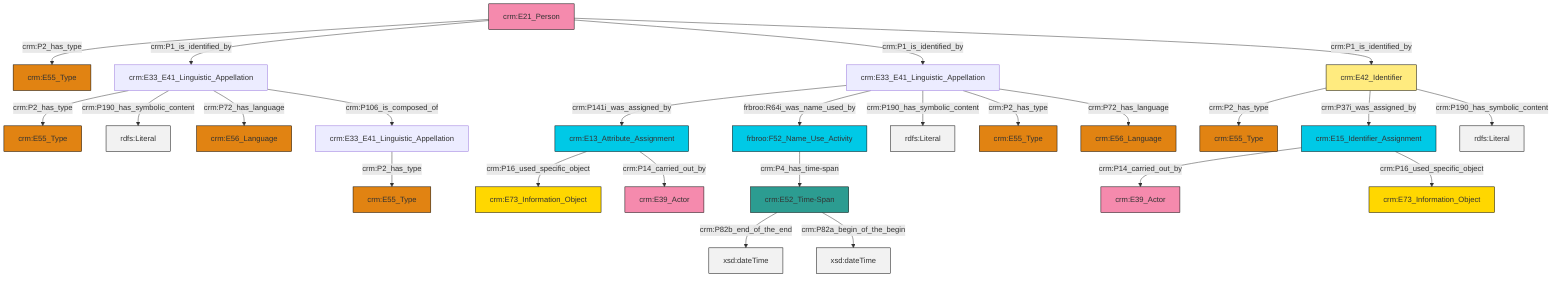graph TD
classDef Literal fill:#f2f2f2,stroke:#000000;
classDef CRM_Entity fill:#FFFFFF,stroke:#000000;
classDef Temporal_Entity fill:#00C9E6, stroke:#000000;
classDef Type fill:#E18312, stroke:#000000;
classDef Time-Span fill:#2C9C91, stroke:#000000;
classDef Appellation fill:#FFEB7F, stroke:#000000;
classDef Place fill:#008836, stroke:#000000;
classDef Persistent_Item fill:#B266B2, stroke:#000000;
classDef Conceptual_Object fill:#FFD700, stroke:#000000;
classDef Physical_Thing fill:#D2B48C, stroke:#000000;
classDef Actor fill:#f58aad, stroke:#000000;
classDef PC_Classes fill:#4ce600, stroke:#000000;
classDef Multi fill:#cccccc,stroke:#000000;

0["crm:E52_Time-Span"]:::Time-Span -->|crm:P82b_end_of_the_end| 1[xsd:dateTime]:::Literal
4["crm:E21_Person"]:::Actor -->|crm:P2_has_type| 5["crm:E55_Type"]:::Type
6["crm:E33_E41_Linguistic_Appellation"]:::Default -->|crm:P2_has_type| 2["crm:E55_Type"]:::Type
9["crm:E42_Identifier"]:::Appellation -->|crm:P2_has_type| 11["crm:E55_Type"]:::Type
12["crm:E33_E41_Linguistic_Appellation"]:::Default -->|crm:P141i_was_assigned_by| 13["crm:E13_Attribute_Assignment"]:::Temporal_Entity
12["crm:E33_E41_Linguistic_Appellation"]:::Default -->|frbroo:R64i_was_name_used_by| 14["frbroo:F52_Name_Use_Activity"]:::Temporal_Entity
9["crm:E42_Identifier"]:::Appellation -->|crm:P37i_was_assigned_by| 15["crm:E15_Identifier_Assignment"]:::Temporal_Entity
0["crm:E52_Time-Span"]:::Time-Span -->|crm:P82a_begin_of_the_begin| 16[xsd:dateTime]:::Literal
24["crm:E33_E41_Linguistic_Appellation"]:::Default -->|crm:P2_has_type| 18["crm:E55_Type"]:::Type
13["crm:E13_Attribute_Assignment"]:::Temporal_Entity -->|crm:P16_used_specific_object| 25["crm:E73_Information_Object"]:::Conceptual_Object
12["crm:E33_E41_Linguistic_Appellation"]:::Default -->|crm:P190_has_symbolic_content| 26[rdfs:Literal]:::Literal
4["crm:E21_Person"]:::Actor -->|crm:P1_is_identified_by| 6["crm:E33_E41_Linguistic_Appellation"]:::Default
13["crm:E13_Attribute_Assignment"]:::Temporal_Entity -->|crm:P14_carried_out_by| 27["crm:E39_Actor"]:::Actor
12["crm:E33_E41_Linguistic_Appellation"]:::Default -->|crm:P2_has_type| 20["crm:E55_Type"]:::Type
4["crm:E21_Person"]:::Actor -->|crm:P1_is_identified_by| 12["crm:E33_E41_Linguistic_Appellation"]:::Default
6["crm:E33_E41_Linguistic_Appellation"]:::Default -->|crm:P190_has_symbolic_content| 29[rdfs:Literal]:::Literal
9["crm:E42_Identifier"]:::Appellation -->|crm:P190_has_symbolic_content| 37[rdfs:Literal]:::Literal
15["crm:E15_Identifier_Assignment"]:::Temporal_Entity -->|crm:P14_carried_out_by| 38["crm:E39_Actor"]:::Actor
14["frbroo:F52_Name_Use_Activity"]:::Temporal_Entity -->|crm:P4_has_time-span| 0["crm:E52_Time-Span"]:::Time-Span
4["crm:E21_Person"]:::Actor -->|crm:P1_is_identified_by| 9["crm:E42_Identifier"]:::Appellation
6["crm:E33_E41_Linguistic_Appellation"]:::Default -->|crm:P72_has_language| 30["crm:E56_Language"]:::Type
12["crm:E33_E41_Linguistic_Appellation"]:::Default -->|crm:P72_has_language| 34["crm:E56_Language"]:::Type
6["crm:E33_E41_Linguistic_Appellation"]:::Default -->|crm:P106_is_composed_of| 24["crm:E33_E41_Linguistic_Appellation"]:::Default
15["crm:E15_Identifier_Assignment"]:::Temporal_Entity -->|crm:P16_used_specific_object| 43["crm:E73_Information_Object"]:::Conceptual_Object